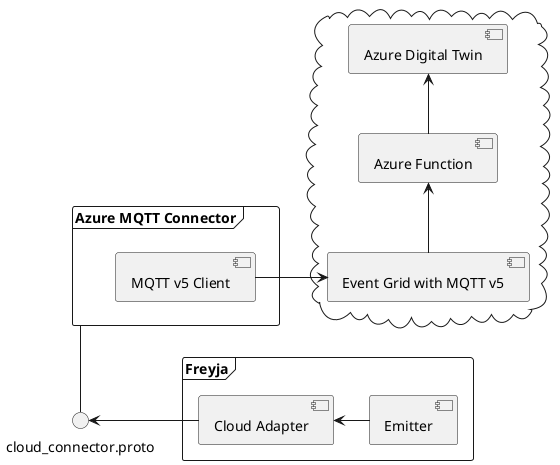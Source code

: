 @startuml

cloud {
    [Azure Function] -up-> [Azure Digital Twin]
    [Event Grid with MQTT v5] -up-> [Azure Function]
}

frame "Azure MQTT Connector" as azure_mqtt_cloud_connector {
    [MQTT v5 Client]
}

frame "Freyja" as freyja {
    [Emitter] -left-> [Cloud Adapter]
}

[MQTT v5 Client] -left-> [Event Grid with MQTT v5]

azure_mqtt_cloud_connector -down- cloud_connector.proto

[Cloud Adapter] -left--> cloud_connector.proto

' The two hidden arrows below help with spacing between the "Freyja" frame and the "cloud_connector.proto" interface
[Emitter] -[hidden]right--> cloud_connector.proto
[Emitter] -[hidden]up--------> cloud_connector.proto

@enduml
